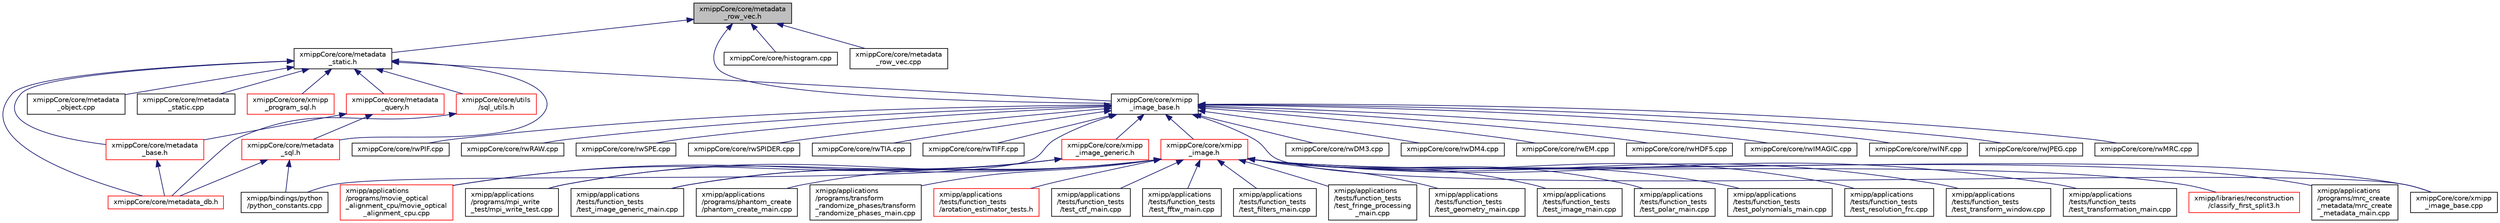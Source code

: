 digraph "xmippCore/core/metadata_row_vec.h"
{
  edge [fontname="Helvetica",fontsize="10",labelfontname="Helvetica",labelfontsize="10"];
  node [fontname="Helvetica",fontsize="10",shape=record];
  Node11 [label="xmippCore/core/metadata\l_row_vec.h",height=0.2,width=0.4,color="black", fillcolor="grey75", style="filled", fontcolor="black"];
  Node11 -> Node12 [dir="back",color="midnightblue",fontsize="10",style="solid",fontname="Helvetica"];
  Node12 [label="xmippCore/core/xmipp\l_image_base.h",height=0.2,width=0.4,color="black", fillcolor="white", style="filled",URL="$xmipp__image__base_8h.html"];
  Node12 -> Node13 [dir="back",color="midnightblue",fontsize="10",style="solid",fontname="Helvetica"];
  Node13 [label="xmipp/bindings/python\l/python_constants.cpp",height=0.2,width=0.4,color="black", fillcolor="white", style="filled",URL="$python__constants_8cpp.html"];
  Node12 -> Node14 [dir="back",color="midnightblue",fontsize="10",style="solid",fontname="Helvetica"];
  Node14 [label="xmippCore/core/xmipp\l_image.h",height=0.2,width=0.4,color="red", fillcolor="white", style="filled",URL="$xmipp__image_8h.html"];
  Node14 -> Node15 [dir="back",color="midnightblue",fontsize="10",style="solid",fontname="Helvetica"];
  Node15 [label="xmipp/libraries/reconstruction\l/classify_first_split3.h",height=0.2,width=0.4,color="red", fillcolor="white", style="filled",URL="$classify__first__split3_8h.html"];
  Node14 -> Node18 [dir="back",color="midnightblue",fontsize="10",style="solid",fontname="Helvetica"];
  Node18 [label="xmipp/applications\l/programs/movie_optical\l_alignment_cpu/movie_optical\l_alignment_cpu.cpp",height=0.2,width=0.4,color="red", fillcolor="white", style="filled",URL="$movie__optical__alignment__cpu_8cpp.html"];
  Node14 -> Node20 [dir="back",color="midnightblue",fontsize="10",style="solid",fontname="Helvetica"];
  Node20 [label="xmipp/applications\l/programs/mpi_write\l_test/mpi_write_test.cpp",height=0.2,width=0.4,color="black", fillcolor="white", style="filled",URL="$mpi__write__test_8cpp.html"];
  Node14 -> Node21 [dir="back",color="midnightblue",fontsize="10",style="solid",fontname="Helvetica"];
  Node21 [label="xmipp/applications\l/programs/mrc_create\l_metadata/mrc_create\l_metadata_main.cpp",height=0.2,width=0.4,color="black", fillcolor="white", style="filled",URL="$mrc__create__metadata__main_8cpp.html"];
  Node14 -> Node22 [dir="back",color="midnightblue",fontsize="10",style="solid",fontname="Helvetica"];
  Node22 [label="xmipp/applications\l/programs/phantom_create\l/phantom_create_main.cpp",height=0.2,width=0.4,color="black", fillcolor="white", style="filled",URL="$phantom__create__main_8cpp.html"];
  Node14 -> Node23 [dir="back",color="midnightblue",fontsize="10",style="solid",fontname="Helvetica"];
  Node23 [label="xmipp/applications\l/programs/transform\l_randomize_phases/transform\l_randomize_phases_main.cpp",height=0.2,width=0.4,color="black", fillcolor="white", style="filled",URL="$transform__randomize__phases__main_8cpp.html"];
  Node14 -> Node24 [dir="back",color="midnightblue",fontsize="10",style="solid",fontname="Helvetica"];
  Node24 [label="xmipp/applications\l/tests/function_tests\l/arotation_estimator_tests.h",height=0.2,width=0.4,color="red", fillcolor="white", style="filled",URL="$arotation__estimator__tests_8h.html"];
  Node14 -> Node27 [dir="back",color="midnightblue",fontsize="10",style="solid",fontname="Helvetica"];
  Node27 [label="xmipp/applications\l/tests/function_tests\l/test_ctf_main.cpp",height=0.2,width=0.4,color="black", fillcolor="white", style="filled",URL="$test__ctf__main_8cpp.html"];
  Node14 -> Node28 [dir="back",color="midnightblue",fontsize="10",style="solid",fontname="Helvetica"];
  Node28 [label="xmipp/applications\l/tests/function_tests\l/test_fftw_main.cpp",height=0.2,width=0.4,color="black", fillcolor="white", style="filled",URL="$test__fftw__main_8cpp.html"];
  Node14 -> Node29 [dir="back",color="midnightblue",fontsize="10",style="solid",fontname="Helvetica"];
  Node29 [label="xmipp/applications\l/tests/function_tests\l/test_filters_main.cpp",height=0.2,width=0.4,color="black", fillcolor="white", style="filled",URL="$test__filters__main_8cpp.html"];
  Node14 -> Node30 [dir="back",color="midnightblue",fontsize="10",style="solid",fontname="Helvetica"];
  Node30 [label="xmipp/applications\l/tests/function_tests\l/test_fringe_processing\l_main.cpp",height=0.2,width=0.4,color="black", fillcolor="white", style="filled",URL="$test__fringe__processing__main_8cpp.html"];
  Node14 -> Node31 [dir="back",color="midnightblue",fontsize="10",style="solid",fontname="Helvetica"];
  Node31 [label="xmipp/applications\l/tests/function_tests\l/test_geometry_main.cpp",height=0.2,width=0.4,color="black", fillcolor="white", style="filled",URL="$test__geometry__main_8cpp.html"];
  Node14 -> Node32 [dir="back",color="midnightblue",fontsize="10",style="solid",fontname="Helvetica"];
  Node32 [label="xmipp/applications\l/tests/function_tests\l/test_image_generic_main.cpp",height=0.2,width=0.4,color="black", fillcolor="white", style="filled",URL="$test__image__generic__main_8cpp.html"];
  Node14 -> Node33 [dir="back",color="midnightblue",fontsize="10",style="solid",fontname="Helvetica"];
  Node33 [label="xmipp/applications\l/tests/function_tests\l/test_image_main.cpp",height=0.2,width=0.4,color="black", fillcolor="white", style="filled",URL="$test__image__main_8cpp.html"];
  Node14 -> Node34 [dir="back",color="midnightblue",fontsize="10",style="solid",fontname="Helvetica"];
  Node34 [label="xmipp/applications\l/tests/function_tests\l/test_polar_main.cpp",height=0.2,width=0.4,color="black", fillcolor="white", style="filled",URL="$test__polar__main_8cpp.html"];
  Node14 -> Node35 [dir="back",color="midnightblue",fontsize="10",style="solid",fontname="Helvetica"];
  Node35 [label="xmipp/applications\l/tests/function_tests\l/test_polynomials_main.cpp",height=0.2,width=0.4,color="black", fillcolor="white", style="filled",URL="$test__polynomials__main_8cpp.html"];
  Node14 -> Node36 [dir="back",color="midnightblue",fontsize="10",style="solid",fontname="Helvetica"];
  Node36 [label="xmipp/applications\l/tests/function_tests\l/test_resolution_frc.cpp",height=0.2,width=0.4,color="black", fillcolor="white", style="filled",URL="$test__resolution__frc_8cpp.html"];
  Node14 -> Node37 [dir="back",color="midnightblue",fontsize="10",style="solid",fontname="Helvetica"];
  Node37 [label="xmipp/applications\l/tests/function_tests\l/test_transform_window.cpp",height=0.2,width=0.4,color="black", fillcolor="white", style="filled",URL="$test__transform__window_8cpp.html"];
  Node14 -> Node38 [dir="back",color="midnightblue",fontsize="10",style="solid",fontname="Helvetica"];
  Node38 [label="xmipp/applications\l/tests/function_tests\l/test_transformation_main.cpp",height=0.2,width=0.4,color="black", fillcolor="white", style="filled",URL="$test__transformation__main_8cpp.html"];
  Node14 -> Node587 [dir="back",color="midnightblue",fontsize="10",style="solid",fontname="Helvetica"];
  Node587 [label="xmippCore/core/xmipp\l_image_base.cpp",height=0.2,width=0.4,color="black", fillcolor="white", style="filled",URL="$xmipp__image__base_8cpp.html"];
  Node12 -> Node592 [dir="back",color="midnightblue",fontsize="10",style="solid",fontname="Helvetica"];
  Node592 [label="xmippCore/core/xmipp\l_image_generic.h",height=0.2,width=0.4,color="red", fillcolor="white", style="filled",URL="$xmipp__image__generic_8h.html"];
  Node592 -> Node18 [dir="back",color="midnightblue",fontsize="10",style="solid",fontname="Helvetica"];
  Node592 -> Node20 [dir="back",color="midnightblue",fontsize="10",style="solid",fontname="Helvetica"];
  Node592 -> Node32 [dir="back",color="midnightblue",fontsize="10",style="solid",fontname="Helvetica"];
  Node12 -> Node608 [dir="back",color="midnightblue",fontsize="10",style="solid",fontname="Helvetica"];
  Node608 [label="xmippCore/core/rwDM3.cpp",height=0.2,width=0.4,color="black", fillcolor="white", style="filled",URL="$rwDM3_8cpp.html"];
  Node12 -> Node609 [dir="back",color="midnightblue",fontsize="10",style="solid",fontname="Helvetica"];
  Node609 [label="xmippCore/core/rwDM4.cpp",height=0.2,width=0.4,color="black", fillcolor="white", style="filled",URL="$rwDM4_8cpp.html"];
  Node12 -> Node610 [dir="back",color="midnightblue",fontsize="10",style="solid",fontname="Helvetica"];
  Node610 [label="xmippCore/core/rwEM.cpp",height=0.2,width=0.4,color="black", fillcolor="white", style="filled",URL="$rwEM_8cpp.html"];
  Node12 -> Node611 [dir="back",color="midnightblue",fontsize="10",style="solid",fontname="Helvetica"];
  Node611 [label="xmippCore/core/rwHDF5.cpp",height=0.2,width=0.4,color="black", fillcolor="white", style="filled",URL="$rwHDF5_8cpp.html"];
  Node12 -> Node612 [dir="back",color="midnightblue",fontsize="10",style="solid",fontname="Helvetica"];
  Node612 [label="xmippCore/core/rwIMAGIC.cpp",height=0.2,width=0.4,color="black", fillcolor="white", style="filled",URL="$rwIMAGIC_8cpp.html"];
  Node12 -> Node613 [dir="back",color="midnightblue",fontsize="10",style="solid",fontname="Helvetica"];
  Node613 [label="xmippCore/core/rwINF.cpp",height=0.2,width=0.4,color="black", fillcolor="white", style="filled",URL="$rwINF_8cpp.html"];
  Node12 -> Node614 [dir="back",color="midnightblue",fontsize="10",style="solid",fontname="Helvetica"];
  Node614 [label="xmippCore/core/rwJPEG.cpp",height=0.2,width=0.4,color="black", fillcolor="white", style="filled",URL="$rwJPEG_8cpp.html"];
  Node12 -> Node615 [dir="back",color="midnightblue",fontsize="10",style="solid",fontname="Helvetica"];
  Node615 [label="xmippCore/core/rwMRC.cpp",height=0.2,width=0.4,color="black", fillcolor="white", style="filled",URL="$rwMRC_8cpp.html"];
  Node12 -> Node616 [dir="back",color="midnightblue",fontsize="10",style="solid",fontname="Helvetica"];
  Node616 [label="xmippCore/core/rwPIF.cpp",height=0.2,width=0.4,color="black", fillcolor="white", style="filled",URL="$rwPIF_8cpp.html"];
  Node12 -> Node617 [dir="back",color="midnightblue",fontsize="10",style="solid",fontname="Helvetica"];
  Node617 [label="xmippCore/core/rwRAW.cpp",height=0.2,width=0.4,color="black", fillcolor="white", style="filled",URL="$rwRAW_8cpp.html"];
  Node12 -> Node618 [dir="back",color="midnightblue",fontsize="10",style="solid",fontname="Helvetica"];
  Node618 [label="xmippCore/core/rwSPE.cpp",height=0.2,width=0.4,color="black", fillcolor="white", style="filled",URL="$rwSPE_8cpp.html"];
  Node12 -> Node619 [dir="back",color="midnightblue",fontsize="10",style="solid",fontname="Helvetica"];
  Node619 [label="xmippCore/core/rwSPIDER.cpp",height=0.2,width=0.4,color="black", fillcolor="white", style="filled",URL="$rwSPIDER_8cpp.html"];
  Node12 -> Node620 [dir="back",color="midnightblue",fontsize="10",style="solid",fontname="Helvetica"];
  Node620 [label="xmippCore/core/rwTIA.cpp",height=0.2,width=0.4,color="black", fillcolor="white", style="filled",URL="$rwTIA_8cpp.html"];
  Node12 -> Node621 [dir="back",color="midnightblue",fontsize="10",style="solid",fontname="Helvetica"];
  Node621 [label="xmippCore/core/rwTIFF.cpp",height=0.2,width=0.4,color="black", fillcolor="white", style="filled",URL="$rwTIFF_8cpp.html"];
  Node12 -> Node587 [dir="back",color="midnightblue",fontsize="10",style="solid",fontname="Helvetica"];
  Node11 -> Node622 [dir="back",color="midnightblue",fontsize="10",style="solid",fontname="Helvetica"];
  Node622 [label="xmippCore/core/metadata\l_static.h",height=0.2,width=0.4,color="black", fillcolor="white", style="filled",URL="$metadata__static_8h.html"];
  Node622 -> Node12 [dir="back",color="midnightblue",fontsize="10",style="solid",fontname="Helvetica"];
  Node622 -> Node623 [dir="back",color="midnightblue",fontsize="10",style="solid",fontname="Helvetica"];
  Node623 [label="xmippCore/core/metadata\l_base.h",height=0.2,width=0.4,color="red", fillcolor="white", style="filled",URL="$metadata__base_8h.html"];
  Node623 -> Node624 [dir="back",color="midnightblue",fontsize="10",style="solid",fontname="Helvetica"];
  Node624 [label="xmippCore/core/metadata_db.h",height=0.2,width=0.4,color="red", fillcolor="white", style="filled",URL="$metadata__db_8h.html"];
  Node622 -> Node757 [dir="back",color="midnightblue",fontsize="10",style="solid",fontname="Helvetica"];
  Node757 [label="xmippCore/core/metadata\l_query.h",height=0.2,width=0.4,color="red", fillcolor="white", style="filled",URL="$metadata__query_8h.html"];
  Node757 -> Node623 [dir="back",color="midnightblue",fontsize="10",style="solid",fontname="Helvetica"];
  Node757 -> Node758 [dir="back",color="midnightblue",fontsize="10",style="solid",fontname="Helvetica"];
  Node758 [label="xmippCore/core/metadata\l_sql.h",height=0.2,width=0.4,color="red", fillcolor="white", style="filled",URL="$metadata__sql_8h.html"];
  Node758 -> Node13 [dir="back",color="midnightblue",fontsize="10",style="solid",fontname="Helvetica"];
  Node758 -> Node624 [dir="back",color="midnightblue",fontsize="10",style="solid",fontname="Helvetica"];
  Node622 -> Node624 [dir="back",color="midnightblue",fontsize="10",style="solid",fontname="Helvetica"];
  Node622 -> Node758 [dir="back",color="midnightblue",fontsize="10",style="solid",fontname="Helvetica"];
  Node622 -> Node760 [dir="back",color="midnightblue",fontsize="10",style="solid",fontname="Helvetica"];
  Node760 [label="xmippCore/core/utils\l/sql_utils.h",height=0.2,width=0.4,color="red", fillcolor="white", style="filled",URL="$sql__utils_8h.html"];
  Node760 -> Node624 [dir="back",color="midnightblue",fontsize="10",style="solid",fontname="Helvetica"];
  Node622 -> Node762 [dir="back",color="midnightblue",fontsize="10",style="solid",fontname="Helvetica"];
  Node762 [label="xmippCore/core/metadata\l_object.cpp",height=0.2,width=0.4,color="black", fillcolor="white", style="filled",URL="$metadata__object_8cpp.html"];
  Node622 -> Node763 [dir="back",color="midnightblue",fontsize="10",style="solid",fontname="Helvetica"];
  Node763 [label="xmippCore/core/metadata\l_static.cpp",height=0.2,width=0.4,color="black", fillcolor="white", style="filled",URL="$metadata__static_8cpp.html"];
  Node622 -> Node764 [dir="back",color="midnightblue",fontsize="10",style="solid",fontname="Helvetica"];
  Node764 [label="xmippCore/core/xmipp\l_program_sql.h",height=0.2,width=0.4,color="red", fillcolor="white", style="filled",URL="$xmipp__program__sql_8h.html"];
  Node11 -> Node740 [dir="back",color="midnightblue",fontsize="10",style="solid",fontname="Helvetica"];
  Node740 [label="xmippCore/core/histogram.cpp",height=0.2,width=0.4,color="black", fillcolor="white", style="filled",URL="$histogram_8cpp.html"];
  Node11 -> Node767 [dir="back",color="midnightblue",fontsize="10",style="solid",fontname="Helvetica"];
  Node767 [label="xmippCore/core/metadata\l_row_vec.cpp",height=0.2,width=0.4,color="black", fillcolor="white", style="filled",URL="$metadata__row__vec_8cpp.html"];
}
